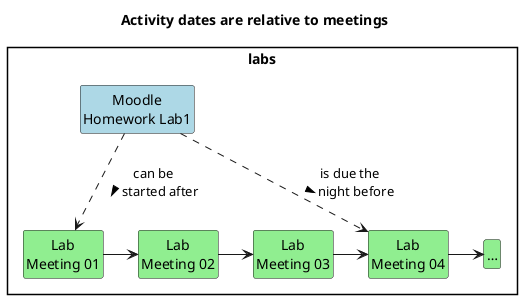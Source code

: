 @startuml
title Activity dates are relative to meetings
skinparam style strictuml
hide empty members
skinparam packageStyle rect

package labs {
class "Lab\nMeeting 01" as l1 #lightgreen
class "Lab\nMeeting 02" as l2 #lightgreen
class "Lab\nMeeting 03" as l3 #lightgreen
class "Lab\nMeeting 04" as l4 #lightgreen
'class "Lab\nMeeting 05" as l5 #lightgreen
class "…" as lf #lightgreen
l1 -> l2
l2 -> l3
l3 -> l4
l4 -> lf
class "Moodle\nHomework Lab1" as lh1 #lightblue 
lh1 .d.> l1 : can be\nstarted after >
lh1 .d.> l4 : is due the\nnight before >
}

@enduml
